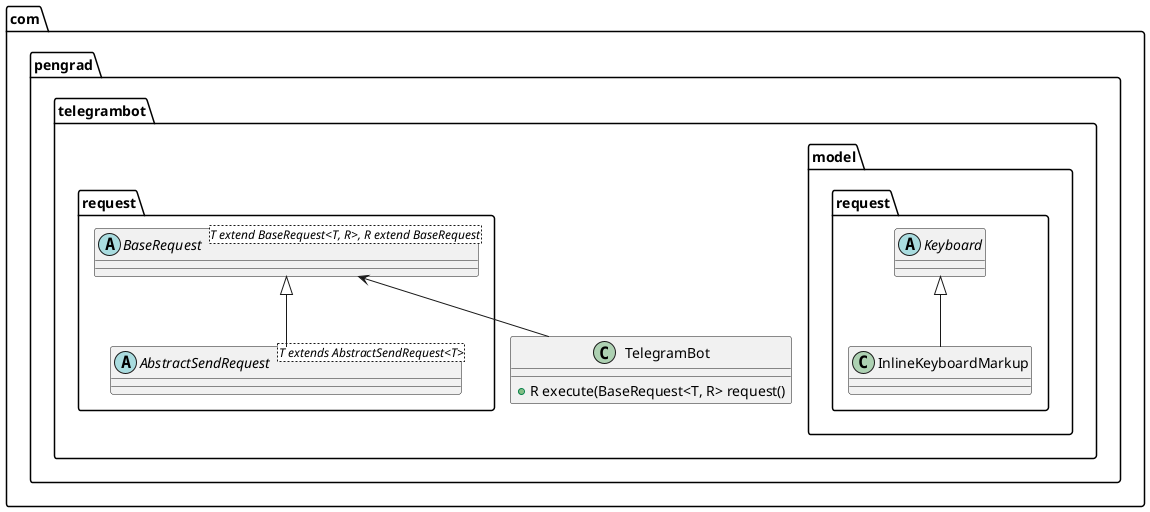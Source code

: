 @startuml

package com.pengrad.telegrambot.model.request {

    abstract class Keyboard {

    }

    class InlineKeyboardMarkup {

    }
    Keyboard <|-- InlineKeyboardMarkup
}

package com.pengrad.telegrambot.request {

    abstract class BaseRequest<T extend BaseRequest<T, R>, R extend BaseRequest> {

    }

    abstract class AbstractSendRequest<T extends AbstractSendRequest<T>> {

    }
    BaseRequest <|-- AbstractSendRequest
}

package com.pengrad.telegrambot {

    class TelegramBot {

        + R execute(BaseRequest<T, R> request()
    }
    BaseRequest <-- TelegramBot
}

@enduml